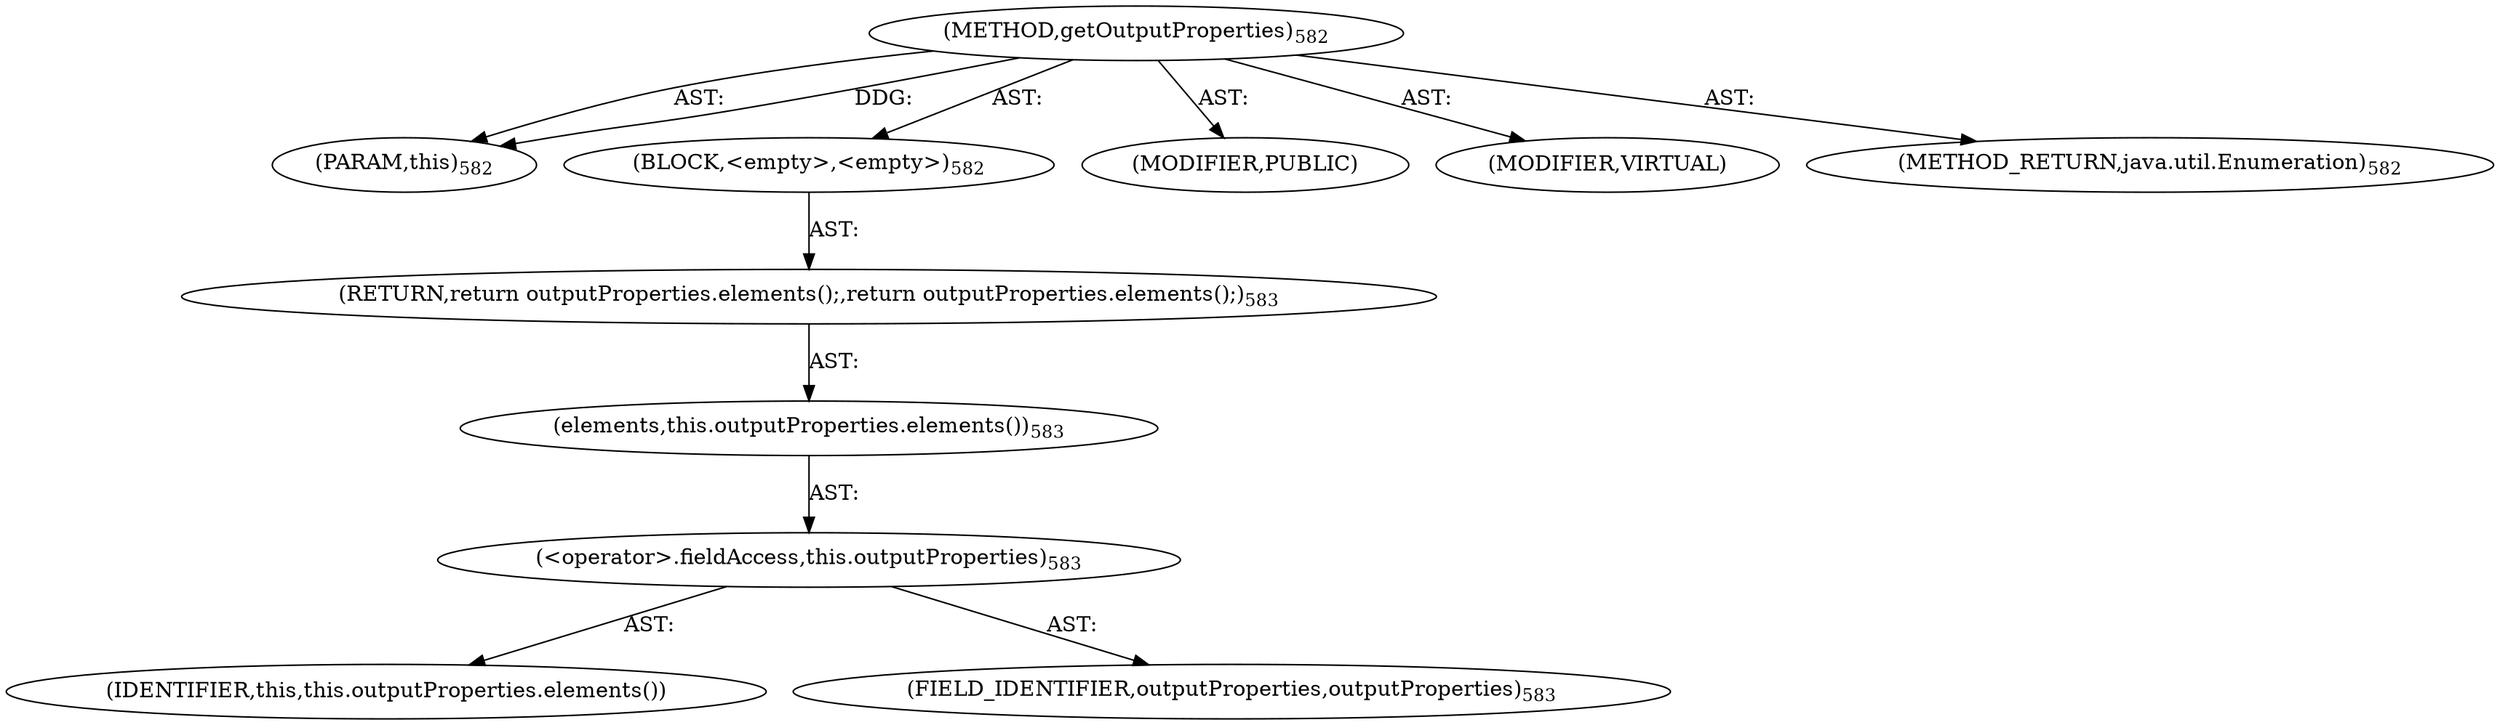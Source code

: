 digraph "getOutputProperties" {  
"111669149719" [label = <(METHOD,getOutputProperties)<SUB>582</SUB>> ]
"115964117050" [label = <(PARAM,this)<SUB>582</SUB>> ]
"25769803843" [label = <(BLOCK,&lt;empty&gt;,&lt;empty&gt;)<SUB>582</SUB>> ]
"146028888071" [label = <(RETURN,return outputProperties.elements();,return outputProperties.elements();)<SUB>583</SUB>> ]
"30064771432" [label = <(elements,this.outputProperties.elements())<SUB>583</SUB>> ]
"30064771433" [label = <(&lt;operator&gt;.fieldAccess,this.outputProperties)<SUB>583</SUB>> ]
"68719477039" [label = <(IDENTIFIER,this,this.outputProperties.elements())> ]
"55834574944" [label = <(FIELD_IDENTIFIER,outputProperties,outputProperties)<SUB>583</SUB>> ]
"133143986246" [label = <(MODIFIER,PUBLIC)> ]
"133143986247" [label = <(MODIFIER,VIRTUAL)> ]
"128849018903" [label = <(METHOD_RETURN,java.util.Enumeration)<SUB>582</SUB>> ]
  "111669149719" -> "115964117050"  [ label = "AST: "] 
  "111669149719" -> "25769803843"  [ label = "AST: "] 
  "111669149719" -> "133143986246"  [ label = "AST: "] 
  "111669149719" -> "133143986247"  [ label = "AST: "] 
  "111669149719" -> "128849018903"  [ label = "AST: "] 
  "25769803843" -> "146028888071"  [ label = "AST: "] 
  "146028888071" -> "30064771432"  [ label = "AST: "] 
  "30064771432" -> "30064771433"  [ label = "AST: "] 
  "30064771433" -> "68719477039"  [ label = "AST: "] 
  "30064771433" -> "55834574944"  [ label = "AST: "] 
  "111669149719" -> "115964117050"  [ label = "DDG: "] 
}
